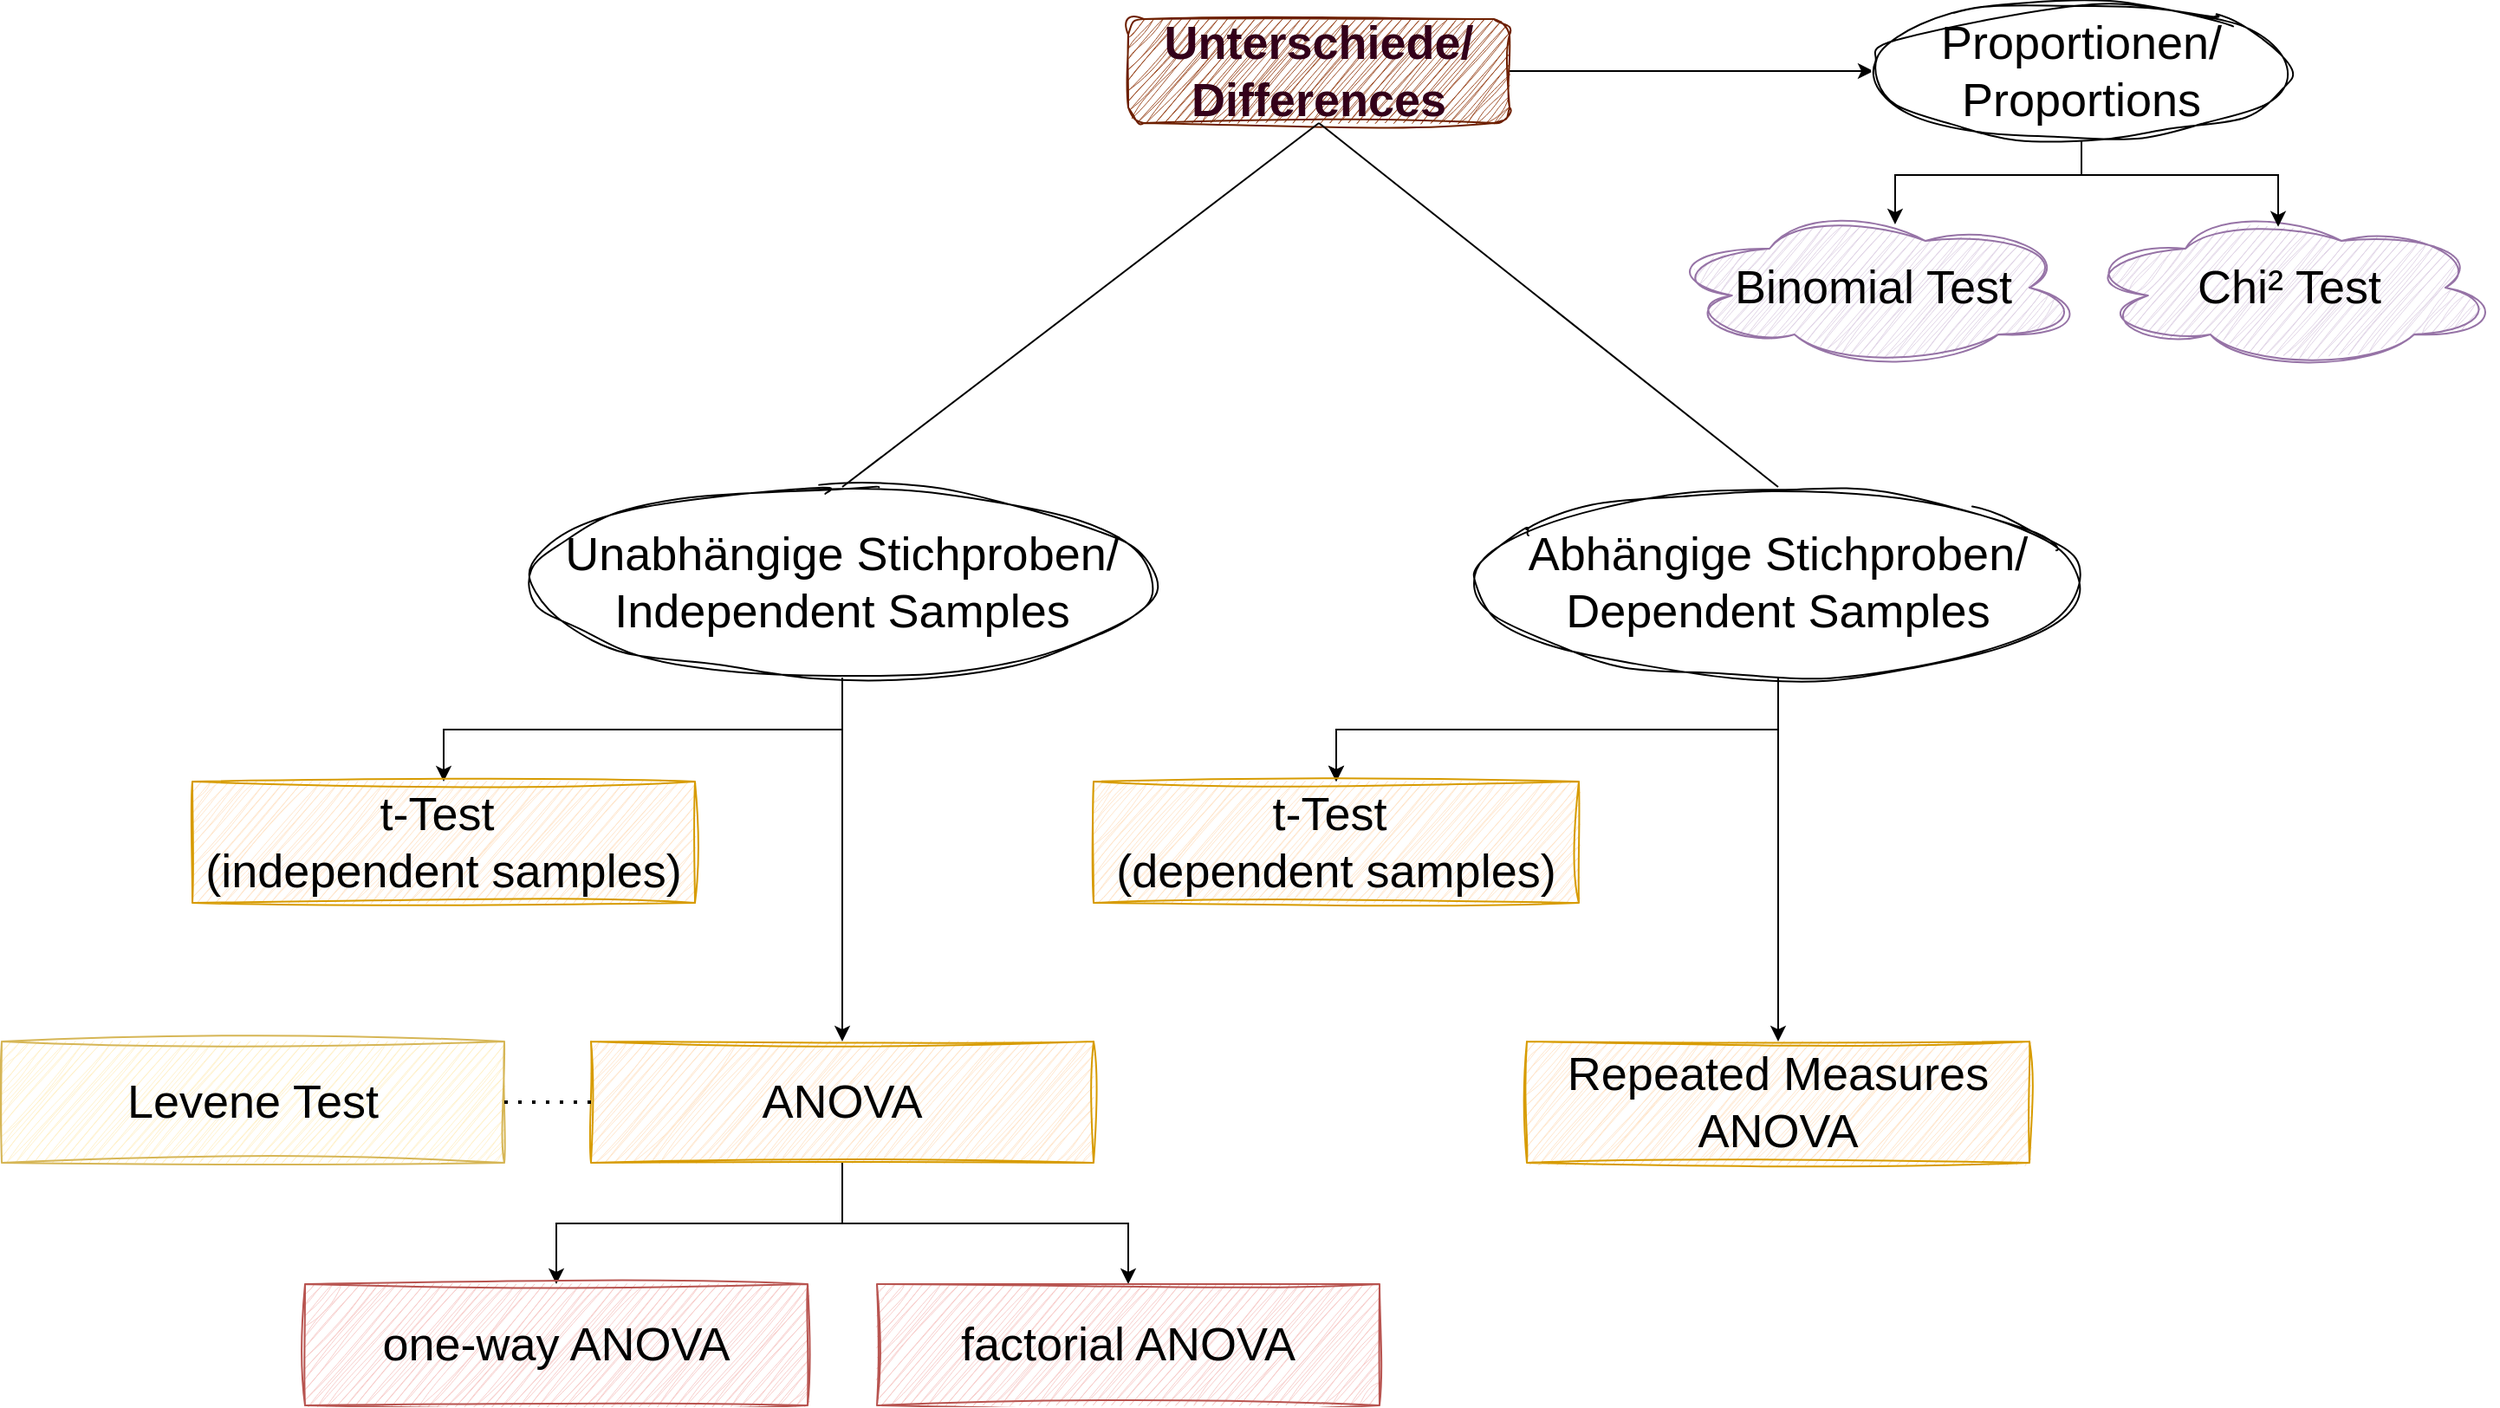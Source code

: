 <mxfile version="26.0.9">
  <diagram name="Page-1" id="74e2e168-ea6b-b213-b513-2b3c1d86103e">
    <mxGraphModel dx="4100" dy="1774" grid="1" gridSize="10" guides="1" tooltips="1" connect="1" arrows="1" fold="1" page="1" pageScale="1" pageWidth="1100" pageHeight="850" background="none" math="0" shadow="0">
      <root>
        <mxCell id="0" />
        <mxCell id="1" parent="0" />
        <mxCell id="hF90CGsqE_X16s34exra-2" style="edgeStyle=orthogonalEdgeStyle;rounded=0;orthogonalLoop=1;jettySize=auto;html=1;entryX=0;entryY=0.5;entryDx=0;entryDy=0;exitX=1;exitY=0.5;exitDx=0;exitDy=0;" parent="1" source="hF90CGsqE_X16s34exra-3" target="hF90CGsqE_X16s34exra-7" edge="1">
          <mxGeometry relative="1" as="geometry" />
        </mxCell>
        <mxCell id="hF90CGsqE_X16s34exra-3" value="&lt;font style=&quot;font-size: 27px;&quot;&gt;Unterschiede/ Differences&lt;/font&gt;" style="rounded=1;whiteSpace=wrap;html=1;sketch=1;curveFitting=1;jiggle=2;fillColor=#a0522d;fontColor=#33001A;strokeColor=#6D1F00;fontStyle=1" parent="1" vertex="1">
          <mxGeometry x="-450" y="30" width="220" height="60" as="geometry" />
        </mxCell>
        <mxCell id="hF90CGsqE_X16s34exra-4" style="edgeStyle=orthogonalEdgeStyle;rounded=0;orthogonalLoop=1;jettySize=auto;html=1;exitX=0.5;exitY=1;exitDx=0;exitDy=0;" parent="1" source="hF90CGsqE_X16s34exra-6" target="hF90CGsqE_X16s34exra-12" edge="1">
          <mxGeometry relative="1" as="geometry" />
        </mxCell>
        <mxCell id="hF90CGsqE_X16s34exra-6" value="&lt;span style=&quot;font-size: 27px;&quot;&gt;Unabhängige Stichproben/ Independent Samples&lt;/span&gt;" style="ellipse;whiteSpace=wrap;html=1;sketch=1;curveFitting=1;jiggle=2;" parent="1" vertex="1">
          <mxGeometry x="-795" y="300" width="360" height="110" as="geometry" />
        </mxCell>
        <mxCell id="hF90CGsqE_X16s34exra-7" value="&lt;font style=&quot;font-size: 27px;&quot;&gt;Proportionen/&lt;br&gt;Proportions&lt;/font&gt;" style="ellipse;whiteSpace=wrap;html=1;sketch=1;curveFitting=1;jiggle=2;" parent="1" vertex="1">
          <mxGeometry x="-20" y="20" width="240" height="80" as="geometry" />
        </mxCell>
        <mxCell id="hF90CGsqE_X16s34exra-8" style="edgeStyle=orthogonalEdgeStyle;rounded=0;orthogonalLoop=1;jettySize=auto;html=1;exitX=0.5;exitY=1;exitDx=0;exitDy=0;entryX=0.5;entryY=0;entryDx=0;entryDy=0;" parent="1" source="hF90CGsqE_X16s34exra-11" target="hF90CGsqE_X16s34exra-13" edge="1">
          <mxGeometry relative="1" as="geometry" />
        </mxCell>
        <mxCell id="hF90CGsqE_X16s34exra-9" value="" style="edgeStyle=orthogonalEdgeStyle;rounded=0;orthogonalLoop=1;jettySize=auto;html=1;" parent="1" source="hF90CGsqE_X16s34exra-11" target="hF90CGsqE_X16s34exra-13" edge="1">
          <mxGeometry relative="1" as="geometry" />
        </mxCell>
        <mxCell id="hF90CGsqE_X16s34exra-11" value="&lt;span style=&quot;font-size: 27px;&quot;&gt;Abhängige Stichproben/ Dependent Samples&lt;/span&gt;" style="ellipse;whiteSpace=wrap;html=1;sketch=1;curveFitting=1;jiggle=2;" parent="1" vertex="1">
          <mxGeometry x="-250" y="300" width="350" height="110" as="geometry" />
        </mxCell>
        <mxCell id="hF90CGsqE_X16s34exra-12" value="&lt;span style=&quot;font-size: 27px;&quot;&gt;t-Test&amp;nbsp;&lt;/span&gt;&lt;div&gt;&lt;span style=&quot;font-size: 27px;&quot;&gt;(independent samples)&lt;/span&gt;&lt;/div&gt;" style="rounded=0;whiteSpace=wrap;html=1;sketch=1;curveFitting=1;jiggle=2;fillColor=#ffe6cc;strokeColor=#d79b00;" parent="1" vertex="1">
          <mxGeometry x="-990" y="470" width="290" height="70" as="geometry" />
        </mxCell>
        <mxCell id="hF90CGsqE_X16s34exra-13" value="&lt;span style=&quot;font-size: 27px;&quot;&gt;t-Test&amp;nbsp;&lt;/span&gt;&lt;div&gt;&lt;span style=&quot;font-size: 27px;&quot;&gt;(dependent samples)&lt;/span&gt;&lt;/div&gt;" style="rounded=0;whiteSpace=wrap;html=1;sketch=1;curveFitting=1;jiggle=2;fillColor=#ffe6cc;strokeColor=#d79b00;" parent="1" vertex="1">
          <mxGeometry x="-470" y="470" width="280" height="70" as="geometry" />
        </mxCell>
        <mxCell id="hF90CGsqE_X16s34exra-14" style="edgeStyle=orthogonalEdgeStyle;rounded=0;orthogonalLoop=1;jettySize=auto;html=1;" parent="1" source="hF90CGsqE_X16s34exra-16" target="hF90CGsqE_X16s34exra-22" edge="1">
          <mxGeometry relative="1" as="geometry" />
        </mxCell>
        <mxCell id="hF90CGsqE_X16s34exra-15" style="edgeStyle=orthogonalEdgeStyle;rounded=0;orthogonalLoop=1;jettySize=auto;html=1;" parent="1" source="hF90CGsqE_X16s34exra-16" target="hF90CGsqE_X16s34exra-23" edge="1">
          <mxGeometry relative="1" as="geometry" />
        </mxCell>
        <mxCell id="hF90CGsqE_X16s34exra-16" value="&lt;span style=&quot;font-size: 27px;&quot;&gt;ANOVA&lt;/span&gt;" style="rounded=0;whiteSpace=wrap;html=1;sketch=1;curveFitting=1;jiggle=2;fillColor=#ffe6cc;strokeColor=#d79b00;" parent="1" vertex="1">
          <mxGeometry x="-760" y="620" width="290" height="70" as="geometry" />
        </mxCell>
        <mxCell id="hF90CGsqE_X16s34exra-17" value="&lt;span style=&quot;font-size: 27px;&quot;&gt;Repeated Measures ANOVA&lt;/span&gt;" style="rounded=0;whiteSpace=wrap;html=1;sketch=1;curveFitting=1;jiggle=2;fillColor=#ffe6cc;strokeColor=#d79b00;" parent="1" vertex="1">
          <mxGeometry x="-220" y="620" width="290" height="70" as="geometry" />
        </mxCell>
        <mxCell id="hF90CGsqE_X16s34exra-18" value="&lt;font style=&quot;font-size: 27px;&quot;&gt;Binomial Test&lt;/font&gt;" style="ellipse;shape=cloud;whiteSpace=wrap;html=1;sketch=1;curveFitting=1;jiggle=2;fillColor=#e1d5e7;strokeColor=#9673a6;" parent="1" vertex="1">
          <mxGeometry x="-140" y="140" width="240" height="90" as="geometry" />
        </mxCell>
        <mxCell id="hF90CGsqE_X16s34exra-19" value="&lt;font style=&quot;font-size: 27px;&quot;&gt;Chi² Test&lt;/font&gt;" style="ellipse;shape=cloud;whiteSpace=wrap;html=1;sketch=1;curveFitting=1;jiggle=2;fillColor=#e1d5e7;strokeColor=#9673a6;" parent="1" vertex="1">
          <mxGeometry x="100" y="140" width="240" height="90" as="geometry" />
        </mxCell>
        <mxCell id="hF90CGsqE_X16s34exra-21" value="&lt;span style=&quot;font-size: 27px;&quot;&gt;Levene Test&lt;/span&gt;" style="rounded=0;whiteSpace=wrap;html=1;sketch=1;curveFitting=1;jiggle=2;fillColor=#fff2cc;strokeColor=#d6b656;" parent="1" vertex="1">
          <mxGeometry x="-1100" y="620" width="290" height="70" as="geometry" />
        </mxCell>
        <mxCell id="hF90CGsqE_X16s34exra-22" value="&lt;span style=&quot;font-size: 27px;&quot;&gt;one-way ANOVA&lt;/span&gt;" style="rounded=0;whiteSpace=wrap;html=1;sketch=1;curveFitting=1;jiggle=2;fillColor=#f8cecc;strokeColor=#b85450;" parent="1" vertex="1">
          <mxGeometry x="-925" y="760" width="290" height="70" as="geometry" />
        </mxCell>
        <mxCell id="hF90CGsqE_X16s34exra-23" value="&lt;span style=&quot;font-size: 27px;&quot;&gt;factorial ANOVA&lt;/span&gt;" style="rounded=0;whiteSpace=wrap;html=1;sketch=1;curveFitting=1;jiggle=2;fillColor=#f8cecc;strokeColor=#b85450;" parent="1" vertex="1">
          <mxGeometry x="-595" y="760" width="290" height="70" as="geometry" />
        </mxCell>
        <mxCell id="hF90CGsqE_X16s34exra-24" value="" style="endArrow=none;dashed=1;html=1;dashPattern=1 3;strokeWidth=2;rounded=0;exitX=1;exitY=0.5;exitDx=0;exitDy=0;entryX=0;entryY=0.5;entryDx=0;entryDy=0;" parent="1" source="hF90CGsqE_X16s34exra-21" target="hF90CGsqE_X16s34exra-16" edge="1">
          <mxGeometry width="50" height="50" relative="1" as="geometry">
            <mxPoint x="-360" y="690" as="sourcePoint" />
            <mxPoint x="-310" y="640" as="targetPoint" />
          </mxGeometry>
        </mxCell>
        <mxCell id="hF90CGsqE_X16s34exra-25" style="edgeStyle=orthogonalEdgeStyle;rounded=0;orthogonalLoop=1;jettySize=auto;html=1;entryX=0.552;entryY=0.094;entryDx=0;entryDy=0;entryPerimeter=0;" parent="1" source="hF90CGsqE_X16s34exra-7" target="hF90CGsqE_X16s34exra-18" edge="1">
          <mxGeometry relative="1" as="geometry" />
        </mxCell>
        <mxCell id="hF90CGsqE_X16s34exra-26" style="edgeStyle=orthogonalEdgeStyle;rounded=0;orthogonalLoop=1;jettySize=auto;html=1;entryX=0.473;entryY=0.11;entryDx=0;entryDy=0;entryPerimeter=0;" parent="1" source="hF90CGsqE_X16s34exra-7" target="hF90CGsqE_X16s34exra-19" edge="1">
          <mxGeometry relative="1" as="geometry" />
        </mxCell>
        <mxCell id="WhQZ94ygNFQVjO_5pYXe-1" value="" style="endArrow=none;html=1;rounded=0;entryX=0.5;entryY=1;entryDx=0;entryDy=0;exitX=0.5;exitY=0;exitDx=0;exitDy=0;" edge="1" parent="1" source="hF90CGsqE_X16s34exra-6" target="hF90CGsqE_X16s34exra-3">
          <mxGeometry width="50" height="50" relative="1" as="geometry">
            <mxPoint x="-230" y="830" as="sourcePoint" />
            <mxPoint x="-180" y="780" as="targetPoint" />
          </mxGeometry>
        </mxCell>
        <mxCell id="WhQZ94ygNFQVjO_5pYXe-2" value="" style="endArrow=none;html=1;rounded=0;entryX=0.5;entryY=1;entryDx=0;entryDy=0;exitX=0.5;exitY=0;exitDx=0;exitDy=0;" edge="1" parent="1" source="hF90CGsqE_X16s34exra-11" target="hF90CGsqE_X16s34exra-3">
          <mxGeometry width="50" height="50" relative="1" as="geometry">
            <mxPoint x="-450" y="360" as="sourcePoint" />
            <mxPoint x="-70" y="250" as="targetPoint" />
          </mxGeometry>
        </mxCell>
        <mxCell id="WhQZ94ygNFQVjO_5pYXe-3" value="" style="endArrow=classic;html=1;rounded=0;exitX=0.5;exitY=1;exitDx=0;exitDy=0;entryX=0.5;entryY=0;entryDx=0;entryDy=0;" edge="1" parent="1" source="hF90CGsqE_X16s34exra-6" target="hF90CGsqE_X16s34exra-16">
          <mxGeometry width="50" height="50" relative="1" as="geometry">
            <mxPoint x="-230" y="830" as="sourcePoint" />
            <mxPoint x="-160" y="660" as="targetPoint" />
          </mxGeometry>
        </mxCell>
        <mxCell id="WhQZ94ygNFQVjO_5pYXe-4" value="" style="endArrow=classic;html=1;rounded=0;exitX=0.5;exitY=1;exitDx=0;exitDy=0;entryX=0.5;entryY=0;entryDx=0;entryDy=0;" edge="1" parent="1" source="hF90CGsqE_X16s34exra-11" target="hF90CGsqE_X16s34exra-17">
          <mxGeometry width="50" height="50" relative="1" as="geometry">
            <mxPoint x="-192.86" y="510" as="sourcePoint" />
            <mxPoint x="-192.86" y="720" as="targetPoint" />
          </mxGeometry>
        </mxCell>
      </root>
    </mxGraphModel>
  </diagram>
</mxfile>
